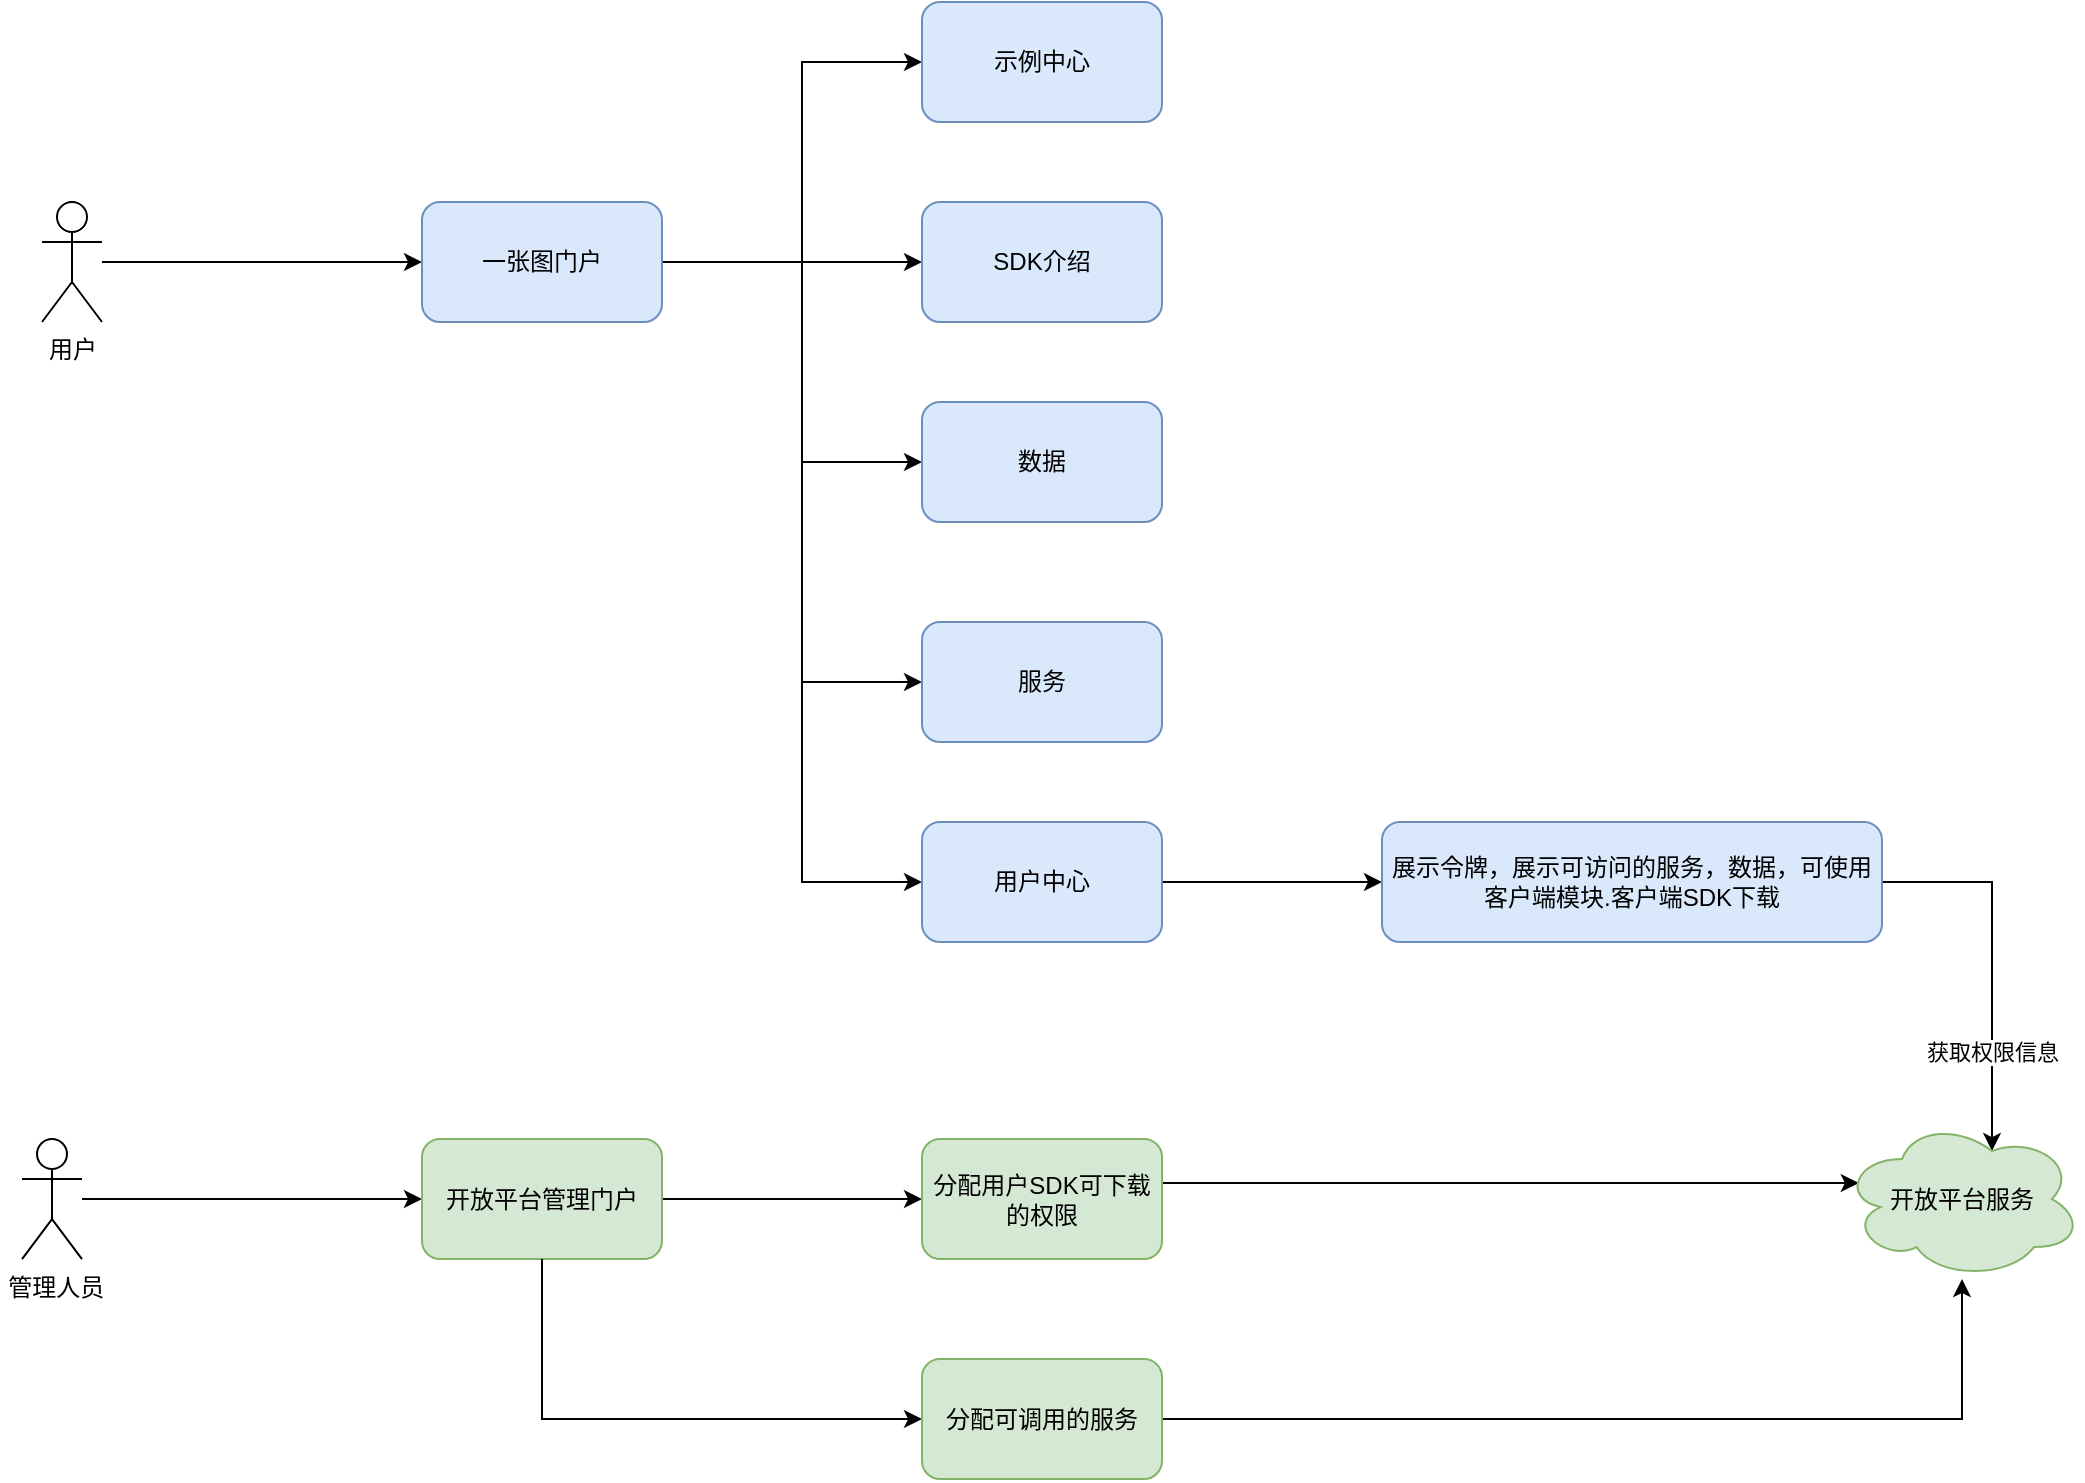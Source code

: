 <mxfile version="14.1.1" type="github" pages="2">
  <diagram id="htu8tuTBs0NoOkx3hSJT" name="Page-1">
    <mxGraphModel dx="1395" dy="824" grid="1" gridSize="10" guides="1" tooltips="1" connect="1" arrows="1" fold="1" page="1" pageScale="1" pageWidth="827" pageHeight="1169" math="0" shadow="0">
      <root>
        <mxCell id="0" />
        <mxCell id="1" parent="0" />
        <mxCell id="OG4e_7vGfnLu0VoYxxTo-8" style="edgeStyle=orthogonalEdgeStyle;rounded=0;orthogonalLoop=1;jettySize=auto;html=1;" parent="1" source="OG4e_7vGfnLu0VoYxxTo-2" target="OG4e_7vGfnLu0VoYxxTo-7" edge="1">
          <mxGeometry relative="1" as="geometry" />
        </mxCell>
        <mxCell id="OG4e_7vGfnLu0VoYxxTo-2" value="用户" style="shape=umlActor;verticalLabelPosition=bottom;verticalAlign=top;html=1;outlineConnect=0;" parent="1" vertex="1">
          <mxGeometry x="70" y="100" width="30" height="60" as="geometry" />
        </mxCell>
        <mxCell id="OG4e_7vGfnLu0VoYxxTo-18" style="edgeStyle=orthogonalEdgeStyle;rounded=0;orthogonalLoop=1;jettySize=auto;html=1;entryX=0;entryY=0.5;entryDx=0;entryDy=0;" parent="1" source="OG4e_7vGfnLu0VoYxxTo-6" target="OG4e_7vGfnLu0VoYxxTo-17" edge="1">
          <mxGeometry relative="1" as="geometry" />
        </mxCell>
        <mxCell id="OG4e_7vGfnLu0VoYxxTo-6" value="&amp;nbsp;管理人员" style="shape=umlActor;verticalLabelPosition=bottom;verticalAlign=top;html=1;outlineConnect=0;" parent="1" vertex="1">
          <mxGeometry x="60" y="568.53" width="30" height="60" as="geometry" />
        </mxCell>
        <mxCell id="OG4e_7vGfnLu0VoYxxTo-11" value="" style="edgeStyle=orthogonalEdgeStyle;rounded=0;orthogonalLoop=1;jettySize=auto;html=1;" parent="1" source="OG4e_7vGfnLu0VoYxxTo-7" target="OG4e_7vGfnLu0VoYxxTo-10" edge="1">
          <mxGeometry relative="1" as="geometry">
            <Array as="points">
              <mxPoint x="450" y="130" />
              <mxPoint x="450" y="30" />
            </Array>
          </mxGeometry>
        </mxCell>
        <mxCell id="OG4e_7vGfnLu0VoYxxTo-14" value="" style="edgeStyle=orthogonalEdgeStyle;rounded=0;orthogonalLoop=1;jettySize=auto;html=1;" parent="1" source="OG4e_7vGfnLu0VoYxxTo-7" target="OG4e_7vGfnLu0VoYxxTo-13" edge="1">
          <mxGeometry relative="1" as="geometry" />
        </mxCell>
        <mxCell id="OG4e_7vGfnLu0VoYxxTo-16" value="" style="edgeStyle=orthogonalEdgeStyle;rounded=0;orthogonalLoop=1;jettySize=auto;html=1;" parent="1" source="OG4e_7vGfnLu0VoYxxTo-7" target="OG4e_7vGfnLu0VoYxxTo-15" edge="1">
          <mxGeometry relative="1" as="geometry">
            <Array as="points">
              <mxPoint x="450" y="130" />
              <mxPoint x="450" y="230" />
            </Array>
          </mxGeometry>
        </mxCell>
        <mxCell id="OG4e_7vGfnLu0VoYxxTo-29" value="" style="edgeStyle=orthogonalEdgeStyle;rounded=0;orthogonalLoop=1;jettySize=auto;html=1;" parent="1" source="OG4e_7vGfnLu0VoYxxTo-7" target="OG4e_7vGfnLu0VoYxxTo-28" edge="1">
          <mxGeometry relative="1" as="geometry">
            <Array as="points">
              <mxPoint x="450" y="130" />
              <mxPoint x="450" y="340" />
            </Array>
          </mxGeometry>
        </mxCell>
        <mxCell id="OG4e_7vGfnLu0VoYxxTo-31" style="edgeStyle=orthogonalEdgeStyle;rounded=0;orthogonalLoop=1;jettySize=auto;html=1;entryX=0;entryY=0.5;entryDx=0;entryDy=0;" parent="1" source="OG4e_7vGfnLu0VoYxxTo-7" target="OG4e_7vGfnLu0VoYxxTo-30" edge="1">
          <mxGeometry relative="1" as="geometry">
            <Array as="points">
              <mxPoint x="450" y="130" />
              <mxPoint x="450" y="440" />
            </Array>
          </mxGeometry>
        </mxCell>
        <mxCell id="OG4e_7vGfnLu0VoYxxTo-7" value="一张图门户" style="rounded=1;whiteSpace=wrap;html=1;fillColor=#dae8fc;strokeColor=#6c8ebf;" parent="1" vertex="1">
          <mxGeometry x="260" y="100" width="120" height="60" as="geometry" />
        </mxCell>
        <mxCell id="OG4e_7vGfnLu0VoYxxTo-10" value="示例中心" style="rounded=1;whiteSpace=wrap;html=1;fillColor=#dae8fc;strokeColor=#6c8ebf;" parent="1" vertex="1">
          <mxGeometry x="510" width="120" height="60" as="geometry" />
        </mxCell>
        <mxCell id="OG4e_7vGfnLu0VoYxxTo-13" value="SDK介绍" style="rounded=1;whiteSpace=wrap;html=1;fillColor=#dae8fc;strokeColor=#6c8ebf;" parent="1" vertex="1">
          <mxGeometry x="510" y="100" width="120" height="60" as="geometry" />
        </mxCell>
        <mxCell id="OG4e_7vGfnLu0VoYxxTo-24" value="" style="edgeStyle=orthogonalEdgeStyle;rounded=0;orthogonalLoop=1;jettySize=auto;html=1;exitX=1;exitY=0.5;exitDx=0;exitDy=0;entryX=0.625;entryY=0.2;entryDx=0;entryDy=0;entryPerimeter=0;" parent="1" source="OG4e_7vGfnLu0VoYxxTo-42" target="OG4e_7vGfnLu0VoYxxTo-34" edge="1">
          <mxGeometry relative="1" as="geometry">
            <mxPoint x="820" y="420" as="targetPoint" />
            <Array as="points">
              <mxPoint x="1045" y="440" />
            </Array>
          </mxGeometry>
        </mxCell>
        <mxCell id="OG4e_7vGfnLu0VoYxxTo-40" value="获取权限信息" style="edgeLabel;html=1;align=center;verticalAlign=middle;resizable=0;points=[];" parent="OG4e_7vGfnLu0VoYxxTo-24" vertex="1" connectable="0">
          <mxGeometry x="0.474" relative="1" as="geometry">
            <mxPoint as="offset" />
          </mxGeometry>
        </mxCell>
        <mxCell id="OG4e_7vGfnLu0VoYxxTo-15" value="数据" style="rounded=1;whiteSpace=wrap;html=1;fillColor=#dae8fc;strokeColor=#6c8ebf;" parent="1" vertex="1">
          <mxGeometry x="510" y="200" width="120" height="60" as="geometry" />
        </mxCell>
        <mxCell id="OG4e_7vGfnLu0VoYxxTo-20" value="" style="edgeStyle=orthogonalEdgeStyle;rounded=0;orthogonalLoop=1;jettySize=auto;html=1;" parent="1" source="OG4e_7vGfnLu0VoYxxTo-17" target="OG4e_7vGfnLu0VoYxxTo-19" edge="1">
          <mxGeometry relative="1" as="geometry" />
        </mxCell>
        <mxCell id="OG4e_7vGfnLu0VoYxxTo-17" value="开放平台管理门户" style="rounded=1;whiteSpace=wrap;html=1;fillColor=#d5e8d4;strokeColor=#82b366;" parent="1" vertex="1">
          <mxGeometry x="260" y="568.53" width="120" height="60" as="geometry" />
        </mxCell>
        <mxCell id="OG4e_7vGfnLu0VoYxxTo-26" value="" style="edgeStyle=orthogonalEdgeStyle;rounded=0;orthogonalLoop=1;jettySize=auto;html=1;exitX=0.5;exitY=1;exitDx=0;exitDy=0;" parent="1" source="OG4e_7vGfnLu0VoYxxTo-17" target="OG4e_7vGfnLu0VoYxxTo-25" edge="1">
          <mxGeometry relative="1" as="geometry">
            <Array as="points">
              <mxPoint x="320" y="708.53" />
            </Array>
          </mxGeometry>
        </mxCell>
        <mxCell id="OG4e_7vGfnLu0VoYxxTo-35" style="edgeStyle=orthogonalEdgeStyle;rounded=0;orthogonalLoop=1;jettySize=auto;html=1;entryX=0.07;entryY=0.4;entryDx=0;entryDy=0;entryPerimeter=0;exitX=1;exitY=0.25;exitDx=0;exitDy=0;" parent="1" source="OG4e_7vGfnLu0VoYxxTo-19" target="OG4e_7vGfnLu0VoYxxTo-34" edge="1">
          <mxGeometry relative="1" as="geometry">
            <Array as="points">
              <mxPoint x="620" y="583.53" />
              <mxPoint x="620" y="590.53" />
            </Array>
          </mxGeometry>
        </mxCell>
        <mxCell id="OG4e_7vGfnLu0VoYxxTo-19" value="分配用户SDK可下载的权限" style="rounded=1;whiteSpace=wrap;html=1;fillColor=#d5e8d4;strokeColor=#82b366;" parent="1" vertex="1">
          <mxGeometry x="510" y="568.53" width="120" height="60" as="geometry" />
        </mxCell>
        <mxCell id="ddhS4VfFcEkWSyBX9v4R-1" style="edgeStyle=orthogonalEdgeStyle;rounded=0;orthogonalLoop=1;jettySize=auto;html=1;" edge="1" parent="1" source="OG4e_7vGfnLu0VoYxxTo-25" target="OG4e_7vGfnLu0VoYxxTo-34">
          <mxGeometry relative="1" as="geometry" />
        </mxCell>
        <mxCell id="OG4e_7vGfnLu0VoYxxTo-25" value="分配可调用的服务" style="rounded=1;whiteSpace=wrap;html=1;fillColor=#d5e8d4;strokeColor=#82b366;" parent="1" vertex="1">
          <mxGeometry x="510" y="678.53" width="120" height="60" as="geometry" />
        </mxCell>
        <mxCell id="OG4e_7vGfnLu0VoYxxTo-28" value="服务" style="rounded=1;whiteSpace=wrap;html=1;fillColor=#dae8fc;strokeColor=#6c8ebf;" parent="1" vertex="1">
          <mxGeometry x="510" y="310" width="120" height="60" as="geometry" />
        </mxCell>
        <mxCell id="OG4e_7vGfnLu0VoYxxTo-43" style="edgeStyle=orthogonalEdgeStyle;rounded=0;orthogonalLoop=1;jettySize=auto;html=1;entryX=0;entryY=0.5;entryDx=0;entryDy=0;" parent="1" source="OG4e_7vGfnLu0VoYxxTo-30" target="OG4e_7vGfnLu0VoYxxTo-42" edge="1">
          <mxGeometry relative="1" as="geometry" />
        </mxCell>
        <mxCell id="OG4e_7vGfnLu0VoYxxTo-30" value="用户中心" style="rounded=1;whiteSpace=wrap;html=1;fillColor=#dae8fc;strokeColor=#6c8ebf;" parent="1" vertex="1">
          <mxGeometry x="510" y="410" width="120" height="60" as="geometry" />
        </mxCell>
        <mxCell id="OG4e_7vGfnLu0VoYxxTo-34" value="开放平台服务" style="ellipse;shape=cloud;whiteSpace=wrap;html=1;fillColor=#d5e8d4;strokeColor=#82b366;" parent="1" vertex="1">
          <mxGeometry x="970" y="558.53" width="120" height="80" as="geometry" />
        </mxCell>
        <mxCell id="OG4e_7vGfnLu0VoYxxTo-42" value="展示令牌，展示可访问的服务，数据，可使用客户端模块.客户端SDK下载" style="rounded=1;whiteSpace=wrap;html=1;fillColor=#dae8fc;strokeColor=#6c8ebf;" parent="1" vertex="1">
          <mxGeometry x="740" y="410" width="250" height="60" as="geometry" />
        </mxCell>
      </root>
    </mxGraphModel>
  </diagram>
  <diagram id="0L3D03o0ZpX73q9kH-CQ" name="Page-2">
    <mxGraphModel dx="2013" dy="700" grid="1" gridSize="10" guides="1" tooltips="1" connect="1" arrows="1" fold="1" page="1" pageScale="1" pageWidth="827" pageHeight="1169" math="0" shadow="0">
      <root>
        <mxCell id="564633PSWp1XhYXdFvgc-0" />
        <mxCell id="564633PSWp1XhYXdFvgc-1" parent="564633PSWp1XhYXdFvgc-0" />
        <mxCell id="PdC4l40tNH1cOUf2mZ3U-1" style="edgeStyle=orthogonalEdgeStyle;rounded=0;orthogonalLoop=1;jettySize=auto;html=1;labelBackgroundColor=#FFB366;" edge="1" parent="564633PSWp1XhYXdFvgc-1" source="PdC4l40tNH1cOUf2mZ3U-3" target="PdC4l40tNH1cOUf2mZ3U-32">
          <mxGeometry relative="1" as="geometry" />
        </mxCell>
        <mxCell id="vt5reMxvTCxBoMtGFN24-0" style="edgeStyle=orthogonalEdgeStyle;rounded=0;orthogonalLoop=1;jettySize=auto;html=1;" edge="1" parent="564633PSWp1XhYXdFvgc-1" source="PdC4l40tNH1cOUf2mZ3U-3" target="vt5reMxvTCxBoMtGFN24-1">
          <mxGeometry relative="1" as="geometry">
            <mxPoint y="170" as="targetPoint" />
          </mxGeometry>
        </mxCell>
        <mxCell id="PdC4l40tNH1cOUf2mZ3U-3" value="用户" style="shape=umlActor;verticalLabelPosition=bottom;verticalAlign=top;html=1;outlineConnect=0;" vertex="1" parent="564633PSWp1XhYXdFvgc-1">
          <mxGeometry x="-10" y="20" width="30" height="60" as="geometry" />
        </mxCell>
        <mxCell id="PdC4l40tNH1cOUf2mZ3U-27" style="edgeStyle=orthogonalEdgeStyle;rounded=0;orthogonalLoop=1;jettySize=auto;html=1;labelBackgroundColor=#FFB366;" edge="1" parent="564633PSWp1XhYXdFvgc-1" source="PdC4l40tNH1cOUf2mZ3U-29" target="PdC4l40tNH1cOUf2mZ3U-34">
          <mxGeometry relative="1" as="geometry">
            <mxPoint x="-115" y="590" as="targetPoint" />
            <Array as="points">
              <mxPoint x="260" y="300" />
            </Array>
          </mxGeometry>
        </mxCell>
        <mxCell id="PdC4l40tNH1cOUf2mZ3U-28" value="获取token,权限" style="edgeLabel;html=1;align=center;verticalAlign=middle;resizable=0;points=[];" vertex="1" connectable="0" parent="PdC4l40tNH1cOUf2mZ3U-27">
          <mxGeometry x="0.362" y="-1" relative="1" as="geometry">
            <mxPoint as="offset" />
          </mxGeometry>
        </mxCell>
        <mxCell id="PdC4l40tNH1cOUf2mZ3U-29" value="开放平台服务" style="ellipse;shape=cloud;whiteSpace=wrap;html=1;fillColor=#d5e8d4;strokeColor=#82b366;" vertex="1" parent="564633PSWp1XhYXdFvgc-1">
          <mxGeometry x="230" y="430" width="120" height="80" as="geometry" />
        </mxCell>
        <mxCell id="PdC4l40tNH1cOUf2mZ3U-31" value="" style="edgeStyle=orthogonalEdgeStyle;rounded=0;orthogonalLoop=1;jettySize=auto;html=1;labelBackgroundColor=#FFB366;" edge="1" parent="564633PSWp1XhYXdFvgc-1" source="PdC4l40tNH1cOUf2mZ3U-32" target="PdC4l40tNH1cOUf2mZ3U-34">
          <mxGeometry relative="1" as="geometry" />
        </mxCell>
        <mxCell id="PdC4l40tNH1cOUf2mZ3U-32" value="使用KMap" style="rounded=1;whiteSpace=wrap;html=1;labelBackgroundColor=#FFFFFF;" vertex="1" parent="564633PSWp1XhYXdFvgc-1">
          <mxGeometry x="-290" y="130" width="120" height="60" as="geometry" />
        </mxCell>
        <mxCell id="PdC4l40tNH1cOUf2mZ3U-33" value="" style="edgeStyle=orthogonalEdgeStyle;rounded=0;orthogonalLoop=1;jettySize=auto;html=1;labelBackgroundColor=#FFB366;" edge="1" parent="564633PSWp1XhYXdFvgc-1" source="PdC4l40tNH1cOUf2mZ3U-34" target="PdC4l40tNH1cOUf2mZ3U-39">
          <mxGeometry relative="1" as="geometry" />
        </mxCell>
        <mxCell id="vt5reMxvTCxBoMtGFN24-3" style="edgeStyle=orthogonalEdgeStyle;rounded=0;orthogonalLoop=1;jettySize=auto;html=1;entryX=0.5;entryY=0;entryDx=0;entryDy=0;" edge="1" parent="564633PSWp1XhYXdFvgc-1" source="PdC4l40tNH1cOUf2mZ3U-34" target="PdC4l40tNH1cOUf2mZ3U-42">
          <mxGeometry relative="1" as="geometry" />
        </mxCell>
        <mxCell id="PdC4l40tNH1cOUf2mZ3U-34" value="地图服务" style="ellipse;shape=cloud;whiteSpace=wrap;html=1;rounded=1;labelBackgroundColor=none;fillColor=#dae8fc;strokeColor=#6c8ebf;" vertex="1" parent="564633PSWp1XhYXdFvgc-1">
          <mxGeometry x="-175" y="250" width="120" height="80" as="geometry" />
        </mxCell>
        <mxCell id="PdC4l40tNH1cOUf2mZ3U-35" style="edgeStyle=orthogonalEdgeStyle;rounded=0;orthogonalLoop=1;jettySize=auto;html=1;labelBackgroundColor=#FFB366;entryX=0.07;entryY=0.4;entryDx=0;entryDy=0;entryPerimeter=0;exitX=1;exitY=0.5;exitDx=0;exitDy=0;" edge="1" parent="564633PSWp1XhYXdFvgc-1" source="PdC4l40tNH1cOUf2mZ3U-39" target="PdC4l40tNH1cOUf2mZ3U-29">
          <mxGeometry relative="1" as="geometry">
            <mxPoint x="-190" y="610.0" as="targetPoint" />
            <Array as="points">
              <mxPoint x="-55" y="462" />
            </Array>
          </mxGeometry>
        </mxCell>
        <mxCell id="PdC4l40tNH1cOUf2mZ3U-36" value="是" style="edgeLabel;html=1;align=center;verticalAlign=middle;resizable=0;points=[];" vertex="1" connectable="0" parent="PdC4l40tNH1cOUf2mZ3U-35">
          <mxGeometry x="-0.445" y="1" relative="1" as="geometry">
            <mxPoint as="offset" />
          </mxGeometry>
        </mxCell>
        <mxCell id="PdC4l40tNH1cOUf2mZ3U-37" style="edgeStyle=orthogonalEdgeStyle;rounded=0;orthogonalLoop=1;jettySize=auto;html=1;entryX=1;entryY=0.5;entryDx=0;entryDy=0;labelBackgroundColor=#FFB366;" edge="1" parent="564633PSWp1XhYXdFvgc-1" source="PdC4l40tNH1cOUf2mZ3U-39" target="PdC4l40tNH1cOUf2mZ3U-42">
          <mxGeometry relative="1" as="geometry">
            <mxPoint x="-115" y="600" as="targetPoint" />
          </mxGeometry>
        </mxCell>
        <mxCell id="PdC4l40tNH1cOUf2mZ3U-38" value="否" style="edgeLabel;html=1;align=center;verticalAlign=middle;resizable=0;points=[];" vertex="1" connectable="0" parent="PdC4l40tNH1cOUf2mZ3U-37">
          <mxGeometry x="-0.396" y="5" relative="1" as="geometry">
            <mxPoint as="offset" />
          </mxGeometry>
        </mxCell>
        <mxCell id="PdC4l40tNH1cOUf2mZ3U-39" value="令牌属性是&lt;br&gt;否开放平台" style="rhombus;whiteSpace=wrap;html=1;rounded=1;labelBackgroundColor=none;fillColor=#dae8fc;strokeColor=#6c8ebf;" vertex="1" parent="564633PSWp1XhYXdFvgc-1">
          <mxGeometry x="-175" y="407" width="120" height="110" as="geometry" />
        </mxCell>
        <mxCell id="PdC4l40tNH1cOUf2mZ3U-42" value="。。。。" style="whiteSpace=wrap;html=1;rounded=1;labelBackgroundColor=none;fillColor=#dae8fc;strokeColor=#6c8ebf;" vertex="1" parent="564633PSWp1XhYXdFvgc-1">
          <mxGeometry x="-410" y="570" width="120" height="60" as="geometry" />
        </mxCell>
        <mxCell id="vt5reMxvTCxBoMtGFN24-2" style="edgeStyle=orthogonalEdgeStyle;rounded=0;orthogonalLoop=1;jettySize=auto;html=1;" edge="1" parent="564633PSWp1XhYXdFvgc-1" source="vt5reMxvTCxBoMtGFN24-1" target="PdC4l40tNH1cOUf2mZ3U-34">
          <mxGeometry relative="1" as="geometry" />
        </mxCell>
        <mxCell id="vt5reMxvTCxBoMtGFN24-1" value="服务访问" style="rounded=1;whiteSpace=wrap;html=1;" vertex="1" parent="564633PSWp1XhYXdFvgc-1">
          <mxGeometry x="-55" y="130" width="120" height="60" as="geometry" />
        </mxCell>
      </root>
    </mxGraphModel>
  </diagram>
</mxfile>

